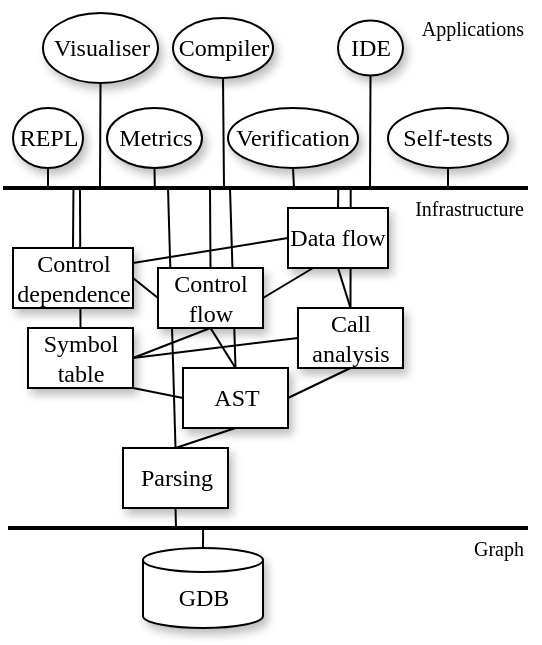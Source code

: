 <mxfile version="14.4.7" type="device"><diagram id="LKuu8m_J100QdF8gHfi8" name="Page-1"><mxGraphModel dx="519" dy="326" grid="1" gridSize="10" guides="1" tooltips="1" connect="1" arrows="1" fold="1" page="1" pageScale="1" pageWidth="850" pageHeight="1100" math="0" shadow="0"><root><mxCell id="0"/><mxCell id="1" parent="0"/><mxCell id="b6v4gxkf_reOkd9tpfXO-82" style="edgeStyle=none;rounded=0;orthogonalLoop=1;jettySize=auto;html=1;exitX=0.5;exitY=0;exitDx=0;exitDy=0;exitPerimeter=0;endArrow=none;endFill=0;strokeWidth=1;fillColor=#ffffff;fontFamily=STIX;" parent="1" source="b6v4gxkf_reOkd9tpfXO-1" edge="1"><mxGeometry relative="1" as="geometry"><mxPoint x="257.552" y="270" as="targetPoint"/></mxGeometry></mxCell><mxCell id="b6v4gxkf_reOkd9tpfXO-1" value="&lt;font face=&quot;STIX&quot;&gt;GDB&lt;/font&gt;" style="shape=cylinder3;whiteSpace=wrap;html=1;boundedLbl=1;backgroundOutline=1;size=6;shadow=1;" parent="1" vertex="1"><mxGeometry x="227.5" y="280" width="60" height="40" as="geometry"/></mxCell><mxCell id="b6v4gxkf_reOkd9tpfXO-66" style="edgeStyle=none;rounded=0;orthogonalLoop=1;jettySize=auto;html=1;exitX=0.5;exitY=1;exitDx=0;exitDy=0;endArrow=none;endFill=0;fillColor=#ffffff;fontFamily=STIX;" parent="1" source="b6v4gxkf_reOkd9tpfXO-5" edge="1"><mxGeometry relative="1" as="geometry"><mxPoint x="244" y="270" as="targetPoint"/></mxGeometry></mxCell><mxCell id="b6v4gxkf_reOkd9tpfXO-83" style="edgeStyle=none;rounded=0;orthogonalLoop=1;jettySize=auto;html=1;exitX=0.5;exitY=0;exitDx=0;exitDy=0;endArrow=none;endFill=0;strokeWidth=1;fillColor=#ffffff;fontFamily=STIX;" parent="1" source="b6v4gxkf_reOkd9tpfXO-5" edge="1"><mxGeometry relative="1" as="geometry"><mxPoint x="240" y="100.0" as="targetPoint"/></mxGeometry></mxCell><mxCell id="b6v4gxkf_reOkd9tpfXO-5" value="Parsing" style="rounded=0;whiteSpace=wrap;html=1;fontFamily=STIX;shadow=1;" parent="1" vertex="1"><mxGeometry x="217.5" y="230" width="52.5" height="30" as="geometry"/></mxCell><mxCell id="b6v4gxkf_reOkd9tpfXO-29" style="edgeStyle=none;rounded=0;orthogonalLoop=1;jettySize=auto;html=1;exitX=0.5;exitY=1;exitDx=0;exitDy=0;entryX=0.5;entryY=0;entryDx=0;entryDy=0;endArrow=none;endFill=0;fillColor=#ffffff;fontFamily=STIX;" parent="1" source="b6v4gxkf_reOkd9tpfXO-8" target="b6v4gxkf_reOkd9tpfXO-5" edge="1"><mxGeometry relative="1" as="geometry"/></mxCell><mxCell id="b6v4gxkf_reOkd9tpfXO-30" style="edgeStyle=none;rounded=0;orthogonalLoop=1;jettySize=auto;html=1;exitX=1;exitY=1;exitDx=0;exitDy=0;entryX=0;entryY=0.5;entryDx=0;entryDy=0;endArrow=none;endFill=0;fillColor=#ffffff;fontFamily=STIX;" parent="1" source="b6v4gxkf_reOkd9tpfXO-9" target="b6v4gxkf_reOkd9tpfXO-8" edge="1"><mxGeometry relative="1" as="geometry"/></mxCell><mxCell id="b6v4gxkf_reOkd9tpfXO-31" style="edgeStyle=none;rounded=0;orthogonalLoop=1;jettySize=auto;html=1;exitX=0;exitY=0.5;exitDx=0;exitDy=0;entryX=1;entryY=0.5;entryDx=0;entryDy=0;endArrow=none;endFill=0;fillColor=#ffffff;fontFamily=STIX;" parent="1" source="b6v4gxkf_reOkd9tpfXO-10" target="b6v4gxkf_reOkd9tpfXO-9" edge="1"><mxGeometry relative="1" as="geometry"/></mxCell><mxCell id="b6v4gxkf_reOkd9tpfXO-32" style="edgeStyle=none;rounded=0;orthogonalLoop=1;jettySize=auto;html=1;exitX=0.5;exitY=1;exitDx=0;exitDy=0;entryX=1;entryY=0.5;entryDx=0;entryDy=0;endArrow=none;endFill=0;fillColor=#ffffff;fontFamily=STIX;" parent="1" source="b6v4gxkf_reOkd9tpfXO-10" target="b6v4gxkf_reOkd9tpfXO-8" edge="1"><mxGeometry relative="1" as="geometry"/></mxCell><mxCell id="b6v4gxkf_reOkd9tpfXO-33" style="edgeStyle=none;rounded=0;orthogonalLoop=1;jettySize=auto;html=1;exitX=0.5;exitY=1;exitDx=0;exitDy=0;entryX=0.5;entryY=0;entryDx=0;entryDy=0;endArrow=none;endFill=0;fillColor=#ffffff;fontFamily=STIX;" parent="1" source="b6v4gxkf_reOkd9tpfXO-11" target="b6v4gxkf_reOkd9tpfXO-8" edge="1"><mxGeometry relative="1" as="geometry"/></mxCell><mxCell id="b6v4gxkf_reOkd9tpfXO-34" style="edgeStyle=none;rounded=0;orthogonalLoop=1;jettySize=auto;html=1;exitX=0.5;exitY=1;exitDx=0;exitDy=0;entryX=1;entryY=0.5;entryDx=0;entryDy=0;endArrow=none;endFill=0;fillColor=#ffffff;fontFamily=STIX;" parent="1" source="b6v4gxkf_reOkd9tpfXO-11" target="b6v4gxkf_reOkd9tpfXO-9" edge="1"><mxGeometry relative="1" as="geometry"/></mxCell><mxCell id="b6v4gxkf_reOkd9tpfXO-36" style="edgeStyle=none;rounded=0;orthogonalLoop=1;jettySize=auto;html=1;exitX=0;exitY=0.5;exitDx=0;exitDy=0;entryX=1;entryY=0.25;entryDx=0;entryDy=0;endArrow=none;endFill=0;fillColor=#ffffff;fontFamily=STIX;" parent="1" source="b6v4gxkf_reOkd9tpfXO-12" target="b6v4gxkf_reOkd9tpfXO-13" edge="1"><mxGeometry relative="1" as="geometry"/></mxCell><mxCell id="b6v4gxkf_reOkd9tpfXO-37" style="edgeStyle=none;rounded=0;orthogonalLoop=1;jettySize=auto;html=1;exitX=0.5;exitY=1;exitDx=0;exitDy=0;entryX=0.5;entryY=0;entryDx=0;entryDy=0;endArrow=none;endFill=0;fillColor=#ffffff;fontFamily=STIX;" parent="1" source="b6v4gxkf_reOkd9tpfXO-12" target="b6v4gxkf_reOkd9tpfXO-10" edge="1"><mxGeometry relative="1" as="geometry"/></mxCell><mxCell id="b6v4gxkf_reOkd9tpfXO-38" style="edgeStyle=none;rounded=0;orthogonalLoop=1;jettySize=auto;html=1;exitX=0.25;exitY=1;exitDx=0;exitDy=0;entryX=1;entryY=0.5;entryDx=0;entryDy=0;endArrow=none;endFill=0;fillColor=#ffffff;fontFamily=STIX;" parent="1" source="b6v4gxkf_reOkd9tpfXO-12" target="b6v4gxkf_reOkd9tpfXO-11" edge="1"><mxGeometry relative="1" as="geometry"/></mxCell><mxCell id="b6v4gxkf_reOkd9tpfXO-35" style="edgeStyle=none;rounded=0;orthogonalLoop=1;jettySize=auto;html=1;exitX=1;exitY=0.5;exitDx=0;exitDy=0;entryX=0;entryY=0.5;entryDx=0;entryDy=0;endArrow=none;endFill=0;fillColor=#ffffff;fontFamily=STIX;" parent="1" source="b6v4gxkf_reOkd9tpfXO-13" target="b6v4gxkf_reOkd9tpfXO-11" edge="1"><mxGeometry relative="1" as="geometry"/></mxCell><mxCell id="b6v4gxkf_reOkd9tpfXO-69" style="edgeStyle=none;rounded=0;orthogonalLoop=1;jettySize=auto;html=1;exitX=0.5;exitY=1;exitDx=0;exitDy=0;endArrow=none;endFill=0;fillColor=#ffffff;fontFamily=STIX;" parent="1" source="b6v4gxkf_reOkd9tpfXO-16" edge="1"><mxGeometry relative="1" as="geometry"><mxPoint x="268" y="100" as="targetPoint"/></mxGeometry></mxCell><mxCell id="b6v4gxkf_reOkd9tpfXO-16" value="Compiler" style="ellipse;whiteSpace=wrap;html=1;fontFamily=STIX;shadow=1;" parent="1" vertex="1"><mxGeometry x="242.5" y="15" width="50" height="30" as="geometry"/></mxCell><mxCell id="b6v4gxkf_reOkd9tpfXO-71" style="edgeStyle=none;rounded=0;orthogonalLoop=1;jettySize=auto;html=1;exitX=0.5;exitY=1;exitDx=0;exitDy=0;endArrow=none;endFill=0;fillColor=#ffffff;fontFamily=STIX;" parent="1" source="b6v4gxkf_reOkd9tpfXO-17" edge="1"><mxGeometry relative="1" as="geometry"><mxPoint x="303" y="100" as="targetPoint"/></mxGeometry></mxCell><mxCell id="b6v4gxkf_reOkd9tpfXO-17" value="Verification" style="ellipse;whiteSpace=wrap;html=1;fontFamily=STIX;shadow=1;" parent="1" vertex="1"><mxGeometry x="270" y="60" width="65" height="30" as="geometry"/></mxCell><mxCell id="b6v4gxkf_reOkd9tpfXO-84" style="edgeStyle=none;rounded=0;orthogonalLoop=1;jettySize=auto;html=1;exitX=0.5;exitY=1;exitDx=0;exitDy=0;endArrow=none;endFill=0;strokeWidth=1;fillColor=#ffffff;fontFamily=STIX;" parent="1" source="b6v4gxkf_reOkd9tpfXO-18" edge="1"><mxGeometry relative="1" as="geometry"><mxPoint x="233.414" y="100.0" as="targetPoint"/></mxGeometry></mxCell><mxCell id="b6v4gxkf_reOkd9tpfXO-18" value="Metrics" style="ellipse;whiteSpace=wrap;html=1;fontFamily=STIX;shadow=1;" parent="1" vertex="1"><mxGeometry x="209.5" y="60" width="47.5" height="30" as="geometry"/></mxCell><mxCell id="b6v4gxkf_reOkd9tpfXO-68" style="edgeStyle=none;rounded=0;orthogonalLoop=1;jettySize=auto;html=1;exitX=0.5;exitY=1;exitDx=0;exitDy=0;endArrow=none;endFill=0;fillColor=#ffffff;fontFamily=STIX;" parent="1" source="b6v4gxkf_reOkd9tpfXO-19" edge="1"><mxGeometry relative="1" as="geometry"><mxPoint x="206" y="100" as="targetPoint"/></mxGeometry></mxCell><mxCell id="b6v4gxkf_reOkd9tpfXO-19" value="Visualiser" style="ellipse;whiteSpace=wrap;html=1;fontFamily=STIX;shadow=1;" parent="1" vertex="1"><mxGeometry x="177.5" y="12.5" width="57.5" height="35" as="geometry"/></mxCell><mxCell id="b6v4gxkf_reOkd9tpfXO-67" style="edgeStyle=none;rounded=0;orthogonalLoop=1;jettySize=auto;html=1;exitX=0.5;exitY=1;exitDx=0;exitDy=0;endArrow=none;endFill=0;fillColor=#ffffff;fontFamily=STIX;" parent="1" source="b6v4gxkf_reOkd9tpfXO-20" edge="1"><mxGeometry relative="1" as="geometry"><mxPoint x="180" y="100" as="targetPoint"/></mxGeometry></mxCell><mxCell id="b6v4gxkf_reOkd9tpfXO-20" value="REPL" style="ellipse;whiteSpace=wrap;html=1;fontFamily=STIX;shadow=1;" parent="1" vertex="1"><mxGeometry x="162.5" y="60" width="35" height="30" as="geometry"/></mxCell><mxCell id="b6v4gxkf_reOkd9tpfXO-72" style="edgeStyle=none;rounded=0;orthogonalLoop=1;jettySize=auto;html=1;exitX=0.5;exitY=1;exitDx=0;exitDy=0;endArrow=none;endFill=0;fillColor=#ffffff;fontFamily=STIX;" parent="1" source="b6v4gxkf_reOkd9tpfXO-21" edge="1"><mxGeometry relative="1" as="geometry"><mxPoint x="341" y="100" as="targetPoint"/></mxGeometry></mxCell><mxCell id="b6v4gxkf_reOkd9tpfXO-21" value="IDE" style="ellipse;whiteSpace=wrap;html=1;fontFamily=STIX;shadow=1;" parent="1" vertex="1"><mxGeometry x="325" y="16.25" width="32.5" height="27.5" as="geometry"/></mxCell><mxCell id="b6v4gxkf_reOkd9tpfXO-80" style="edgeStyle=none;rounded=0;orthogonalLoop=1;jettySize=auto;html=1;exitX=0.5;exitY=0;exitDx=0;exitDy=0;endArrow=none;endFill=0;fillColor=#ffffff;fontFamily=STIX;" parent="1" source="b6v4gxkf_reOkd9tpfXO-8" edge="1"><mxGeometry relative="1" as="geometry"><mxPoint x="271" y="100" as="targetPoint"/></mxGeometry></mxCell><mxCell id="b6v4gxkf_reOkd9tpfXO-8" value="&lt;font&gt;AST&lt;/font&gt;" style="rounded=0;whiteSpace=wrap;html=1;fontFamily=STIX;shadow=1;" parent="1" vertex="1"><mxGeometry x="247.5" y="190" width="52.5" height="30" as="geometry"/></mxCell><mxCell id="b6v4gxkf_reOkd9tpfXO-77" style="edgeStyle=none;rounded=0;orthogonalLoop=1;jettySize=auto;html=1;exitX=0.5;exitY=0;exitDx=0;exitDy=0;endArrow=none;endFill=0;fillColor=#ffffff;fontFamily=STIX;" parent="1" source="b6v4gxkf_reOkd9tpfXO-9" edge="1"><mxGeometry relative="1" as="geometry"><mxPoint x="196" y="100" as="targetPoint"/></mxGeometry></mxCell><mxCell id="b6v4gxkf_reOkd9tpfXO-9" value="&lt;div&gt;Symbol&lt;br&gt;table&lt;br&gt;&lt;/div&gt;" style="rounded=0;whiteSpace=wrap;html=1;fontFamily=STIX;shadow=1;" parent="1" vertex="1"><mxGeometry x="170" y="170" width="52.5" height="30" as="geometry"/></mxCell><mxCell id="b6v4gxkf_reOkd9tpfXO-81" style="edgeStyle=none;rounded=0;orthogonalLoop=1;jettySize=auto;html=1;exitX=0.5;exitY=0;exitDx=0;exitDy=0;endArrow=none;endFill=0;fillColor=#ffffff;fontFamily=STIX;" parent="1" source="b6v4gxkf_reOkd9tpfXO-10" edge="1"><mxGeometry relative="1" as="geometry"><mxPoint x="331.345" y="100.0" as="targetPoint"/></mxGeometry></mxCell><mxCell id="b6v4gxkf_reOkd9tpfXO-10" value="&lt;div&gt;Call&lt;/div&gt;&lt;div&gt;analysis&lt;br&gt;&lt;/div&gt;" style="rounded=0;whiteSpace=wrap;html=1;fontFamily=STIX;shadow=1;" parent="1" vertex="1"><mxGeometry x="305" y="160" width="52.5" height="30" as="geometry"/></mxCell><mxCell id="b6v4gxkf_reOkd9tpfXO-78" style="edgeStyle=none;rounded=0;orthogonalLoop=1;jettySize=auto;html=1;exitX=0.5;exitY=0;exitDx=0;exitDy=0;endArrow=none;endFill=0;fillColor=#ffffff;fontFamily=STIX;" parent="1" source="b6v4gxkf_reOkd9tpfXO-11" edge="1"><mxGeometry relative="1" as="geometry"><mxPoint x="261" y="100.0" as="targetPoint"/></mxGeometry></mxCell><mxCell id="b6v4gxkf_reOkd9tpfXO-11" value="Control flow" style="rounded=0;whiteSpace=wrap;html=1;fontFamily=STIX;shadow=1;" parent="1" vertex="1"><mxGeometry x="235" y="140" width="52.5" height="30" as="geometry"/></mxCell><mxCell id="b6v4gxkf_reOkd9tpfXO-79" style="edgeStyle=none;rounded=0;orthogonalLoop=1;jettySize=auto;html=1;exitX=0.5;exitY=0;exitDx=0;exitDy=0;endArrow=none;endFill=0;fillColor=#ffffff;fontFamily=STIX;" parent="1" source="b6v4gxkf_reOkd9tpfXO-12" edge="1"><mxGeometry relative="1" as="geometry"><mxPoint x="325.138" y="100.0" as="targetPoint"/></mxGeometry></mxCell><mxCell id="b6v4gxkf_reOkd9tpfXO-12" value="Data flow" style="rounded=0;whiteSpace=wrap;html=1;fontFamily=STIX;shadow=1;" parent="1" vertex="1"><mxGeometry x="300" y="110" width="50" height="30" as="geometry"/></mxCell><mxCell id="b6v4gxkf_reOkd9tpfXO-76" style="edgeStyle=none;rounded=0;orthogonalLoop=1;jettySize=auto;html=1;exitX=0.5;exitY=0;exitDx=0;exitDy=0;endArrow=none;endFill=0;fillColor=#ffffff;fontFamily=STIX;" parent="1" source="b6v4gxkf_reOkd9tpfXO-13" edge="1"><mxGeometry relative="1" as="geometry"><mxPoint x="192.724" y="100.0" as="targetPoint"/></mxGeometry></mxCell><mxCell id="b6v4gxkf_reOkd9tpfXO-13" value="&lt;div&gt;Control&lt;/div&gt;&lt;div&gt;dependence&lt;br&gt;&lt;/div&gt;" style="rounded=0;whiteSpace=wrap;html=1;fontFamily=STIX;shadow=1;" parent="1" vertex="1"><mxGeometry x="162.5" y="130" width="60" height="30" as="geometry"/></mxCell><mxCell id="b6v4gxkf_reOkd9tpfXO-64" value="" style="endArrow=none;html=1;fillColor=#ffffff;fontFamily=STIX;strokeWidth=2;" parent="1" edge="1"><mxGeometry width="50" height="50" relative="1" as="geometry"><mxPoint x="160" y="270" as="sourcePoint"/><mxPoint x="420" y="270" as="targetPoint"/></mxGeometry></mxCell><mxCell id="b6v4gxkf_reOkd9tpfXO-65" value="" style="endArrow=none;html=1;fillColor=#ffffff;fontFamily=STIX;strokeWidth=2;" parent="1" edge="1"><mxGeometry width="50" height="50" relative="1" as="geometry"><mxPoint x="157.5" y="100" as="sourcePoint"/><mxPoint x="420" y="100" as="targetPoint"/></mxGeometry></mxCell><mxCell id="b6v4gxkf_reOkd9tpfXO-85" value="Applications" style="text;html=1;strokeColor=none;fillColor=none;align=right;verticalAlign=middle;whiteSpace=wrap;rounded=0;shadow=1;fontFamily=STIX;fontSize=10;" parent="1" vertex="1"><mxGeometry x="380" y="10" width="40" height="20" as="geometry"/></mxCell><mxCell id="b6v4gxkf_reOkd9tpfXO-86" value="Infrastructure" style="text;html=1;strokeColor=none;fillColor=none;align=right;verticalAlign=middle;whiteSpace=wrap;rounded=0;shadow=1;fontFamily=STIX;fontSize=10;" parent="1" vertex="1"><mxGeometry x="380" y="100" width="40" height="20" as="geometry"/></mxCell><mxCell id="b6v4gxkf_reOkd9tpfXO-87" value="Graph" style="text;html=1;strokeColor=none;fillColor=none;align=right;verticalAlign=middle;whiteSpace=wrap;rounded=0;shadow=1;fontFamily=STIX;fontSize=10;" parent="1" vertex="1"><mxGeometry x="380" y="270" width="40" height="20" as="geometry"/></mxCell><mxCell id="WfekrpaUAqSXDMkeOv6E-5" style="edgeStyle=orthogonalEdgeStyle;rounded=0;orthogonalLoop=1;jettySize=auto;html=1;exitX=0.5;exitY=1;exitDx=0;exitDy=0;entryX=0;entryY=0;entryDx=0;entryDy=0;endArrow=none;endFill=0;" edge="1" parent="1" source="WfekrpaUAqSXDMkeOv6E-1" target="b6v4gxkf_reOkd9tpfXO-86"><mxGeometry relative="1" as="geometry"/></mxCell><mxCell id="WfekrpaUAqSXDMkeOv6E-1" value="Self-tests" style="ellipse;whiteSpace=wrap;html=1;fontFamily=STIX;shadow=1;" vertex="1" parent="1"><mxGeometry x="350" y="60" width="60" height="30" as="geometry"/></mxCell></root></mxGraphModel></diagram></mxfile>
